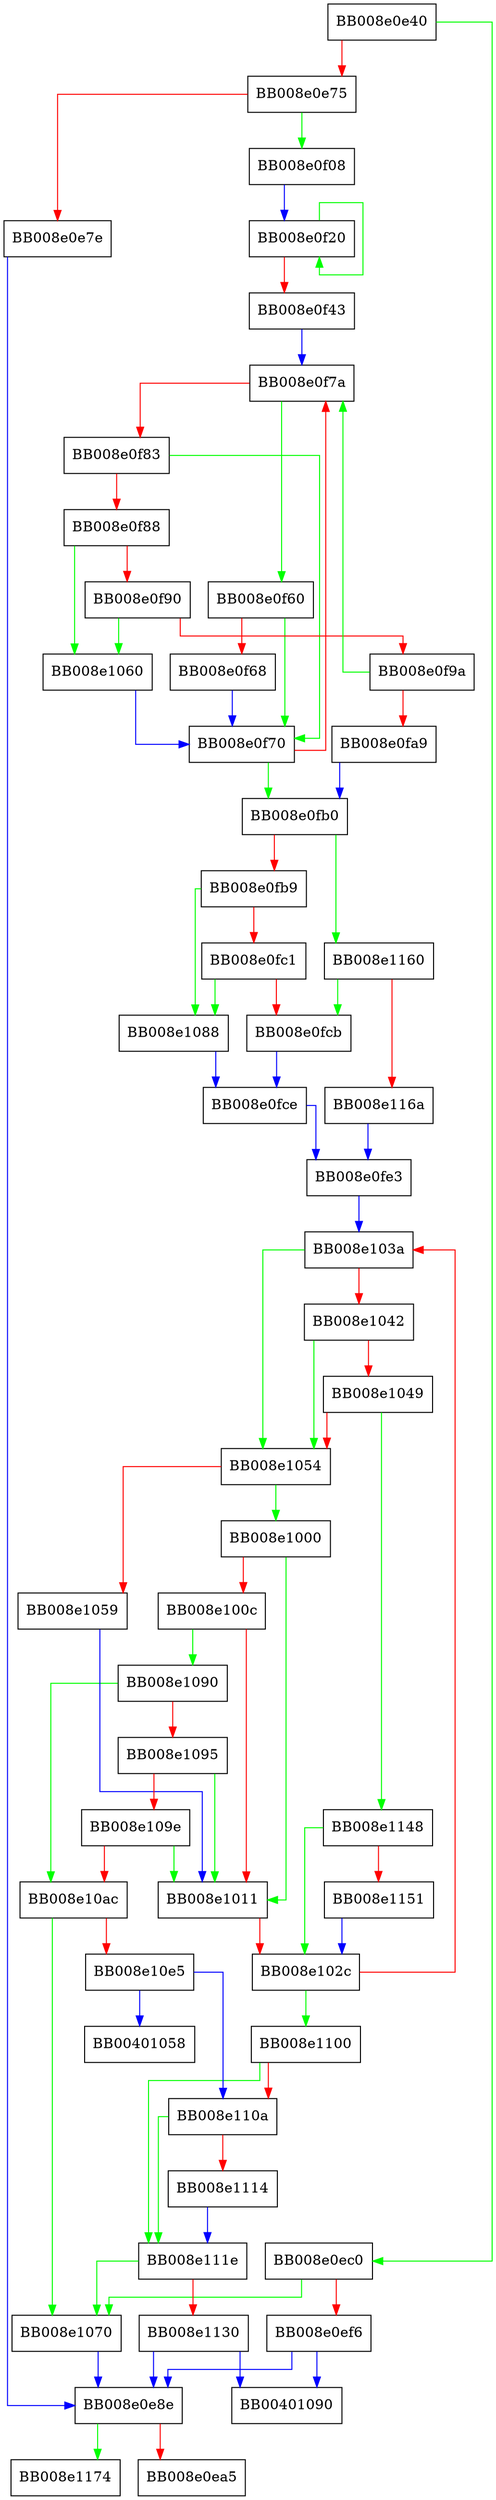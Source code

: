 digraph inet_ntop {
  node [shape="box"];
  graph [splines=ortho];
  BB008e0e40 -> BB008e0ec0 [color="green"];
  BB008e0e40 -> BB008e0e75 [color="red"];
  BB008e0e75 -> BB008e0f08 [color="green"];
  BB008e0e75 -> BB008e0e7e [color="red"];
  BB008e0e7e -> BB008e0e8e [color="blue"];
  BB008e0e8e -> BB008e1174 [color="green"];
  BB008e0e8e -> BB008e0ea5 [color="red"];
  BB008e0ec0 -> BB008e1070 [color="green"];
  BB008e0ec0 -> BB008e0ef6 [color="red"];
  BB008e0ef6 -> BB00401090 [color="blue"];
  BB008e0ef6 -> BB008e0e8e [color="blue"];
  BB008e0f08 -> BB008e0f20 [color="blue"];
  BB008e0f20 -> BB008e0f20 [color="green"];
  BB008e0f20 -> BB008e0f43 [color="red"];
  BB008e0f43 -> BB008e0f7a [color="blue"];
  BB008e0f60 -> BB008e0f70 [color="green"];
  BB008e0f60 -> BB008e0f68 [color="red"];
  BB008e0f68 -> BB008e0f70 [color="blue"];
  BB008e0f70 -> BB008e0fb0 [color="green"];
  BB008e0f70 -> BB008e0f7a [color="red"];
  BB008e0f7a -> BB008e0f60 [color="green"];
  BB008e0f7a -> BB008e0f83 [color="red"];
  BB008e0f83 -> BB008e0f70 [color="green"];
  BB008e0f83 -> BB008e0f88 [color="red"];
  BB008e0f88 -> BB008e1060 [color="green"];
  BB008e0f88 -> BB008e0f90 [color="red"];
  BB008e0f90 -> BB008e1060 [color="green"];
  BB008e0f90 -> BB008e0f9a [color="red"];
  BB008e0f9a -> BB008e0f7a [color="green"];
  BB008e0f9a -> BB008e0fa9 [color="red"];
  BB008e0fa9 -> BB008e0fb0 [color="blue"];
  BB008e0fb0 -> BB008e1160 [color="green"];
  BB008e0fb0 -> BB008e0fb9 [color="red"];
  BB008e0fb9 -> BB008e1088 [color="green"];
  BB008e0fb9 -> BB008e0fc1 [color="red"];
  BB008e0fc1 -> BB008e1088 [color="green"];
  BB008e0fc1 -> BB008e0fcb [color="red"];
  BB008e0fcb -> BB008e0fce [color="blue"];
  BB008e0fce -> BB008e0fe3 [color="blue"];
  BB008e0fe3 -> BB008e103a [color="blue"];
  BB008e1000 -> BB008e1011 [color="green"];
  BB008e1000 -> BB008e100c [color="red"];
  BB008e100c -> BB008e1090 [color="green"];
  BB008e100c -> BB008e1011 [color="red"];
  BB008e1011 -> BB008e102c [color="red"];
  BB008e102c -> BB008e1100 [color="green"];
  BB008e102c -> BB008e103a [color="red"];
  BB008e103a -> BB008e1054 [color="green"];
  BB008e103a -> BB008e1042 [color="red"];
  BB008e1042 -> BB008e1054 [color="green"];
  BB008e1042 -> BB008e1049 [color="red"];
  BB008e1049 -> BB008e1148 [color="green"];
  BB008e1049 -> BB008e1054 [color="red"];
  BB008e1054 -> BB008e1000 [color="green"];
  BB008e1054 -> BB008e1059 [color="red"];
  BB008e1059 -> BB008e1011 [color="blue"];
  BB008e1060 -> BB008e0f70 [color="blue"];
  BB008e1070 -> BB008e0e8e [color="blue"];
  BB008e1088 -> BB008e0fce [color="blue"];
  BB008e1090 -> BB008e10ac [color="green"];
  BB008e1090 -> BB008e1095 [color="red"];
  BB008e1095 -> BB008e1011 [color="green"];
  BB008e1095 -> BB008e109e [color="red"];
  BB008e109e -> BB008e1011 [color="green"];
  BB008e109e -> BB008e10ac [color="red"];
  BB008e10ac -> BB008e1070 [color="green"];
  BB008e10ac -> BB008e10e5 [color="red"];
  BB008e10e5 -> BB00401058 [color="blue"];
  BB008e10e5 -> BB008e110a [color="blue"];
  BB008e1100 -> BB008e111e [color="green"];
  BB008e1100 -> BB008e110a [color="red"];
  BB008e110a -> BB008e111e [color="green"];
  BB008e110a -> BB008e1114 [color="red"];
  BB008e1114 -> BB008e111e [color="blue"];
  BB008e111e -> BB008e1070 [color="green"];
  BB008e111e -> BB008e1130 [color="red"];
  BB008e1130 -> BB00401090 [color="blue"];
  BB008e1130 -> BB008e0e8e [color="blue"];
  BB008e1148 -> BB008e102c [color="green"];
  BB008e1148 -> BB008e1151 [color="red"];
  BB008e1151 -> BB008e102c [color="blue"];
  BB008e1160 -> BB008e0fcb [color="green"];
  BB008e1160 -> BB008e116a [color="red"];
  BB008e116a -> BB008e0fe3 [color="blue"];
}